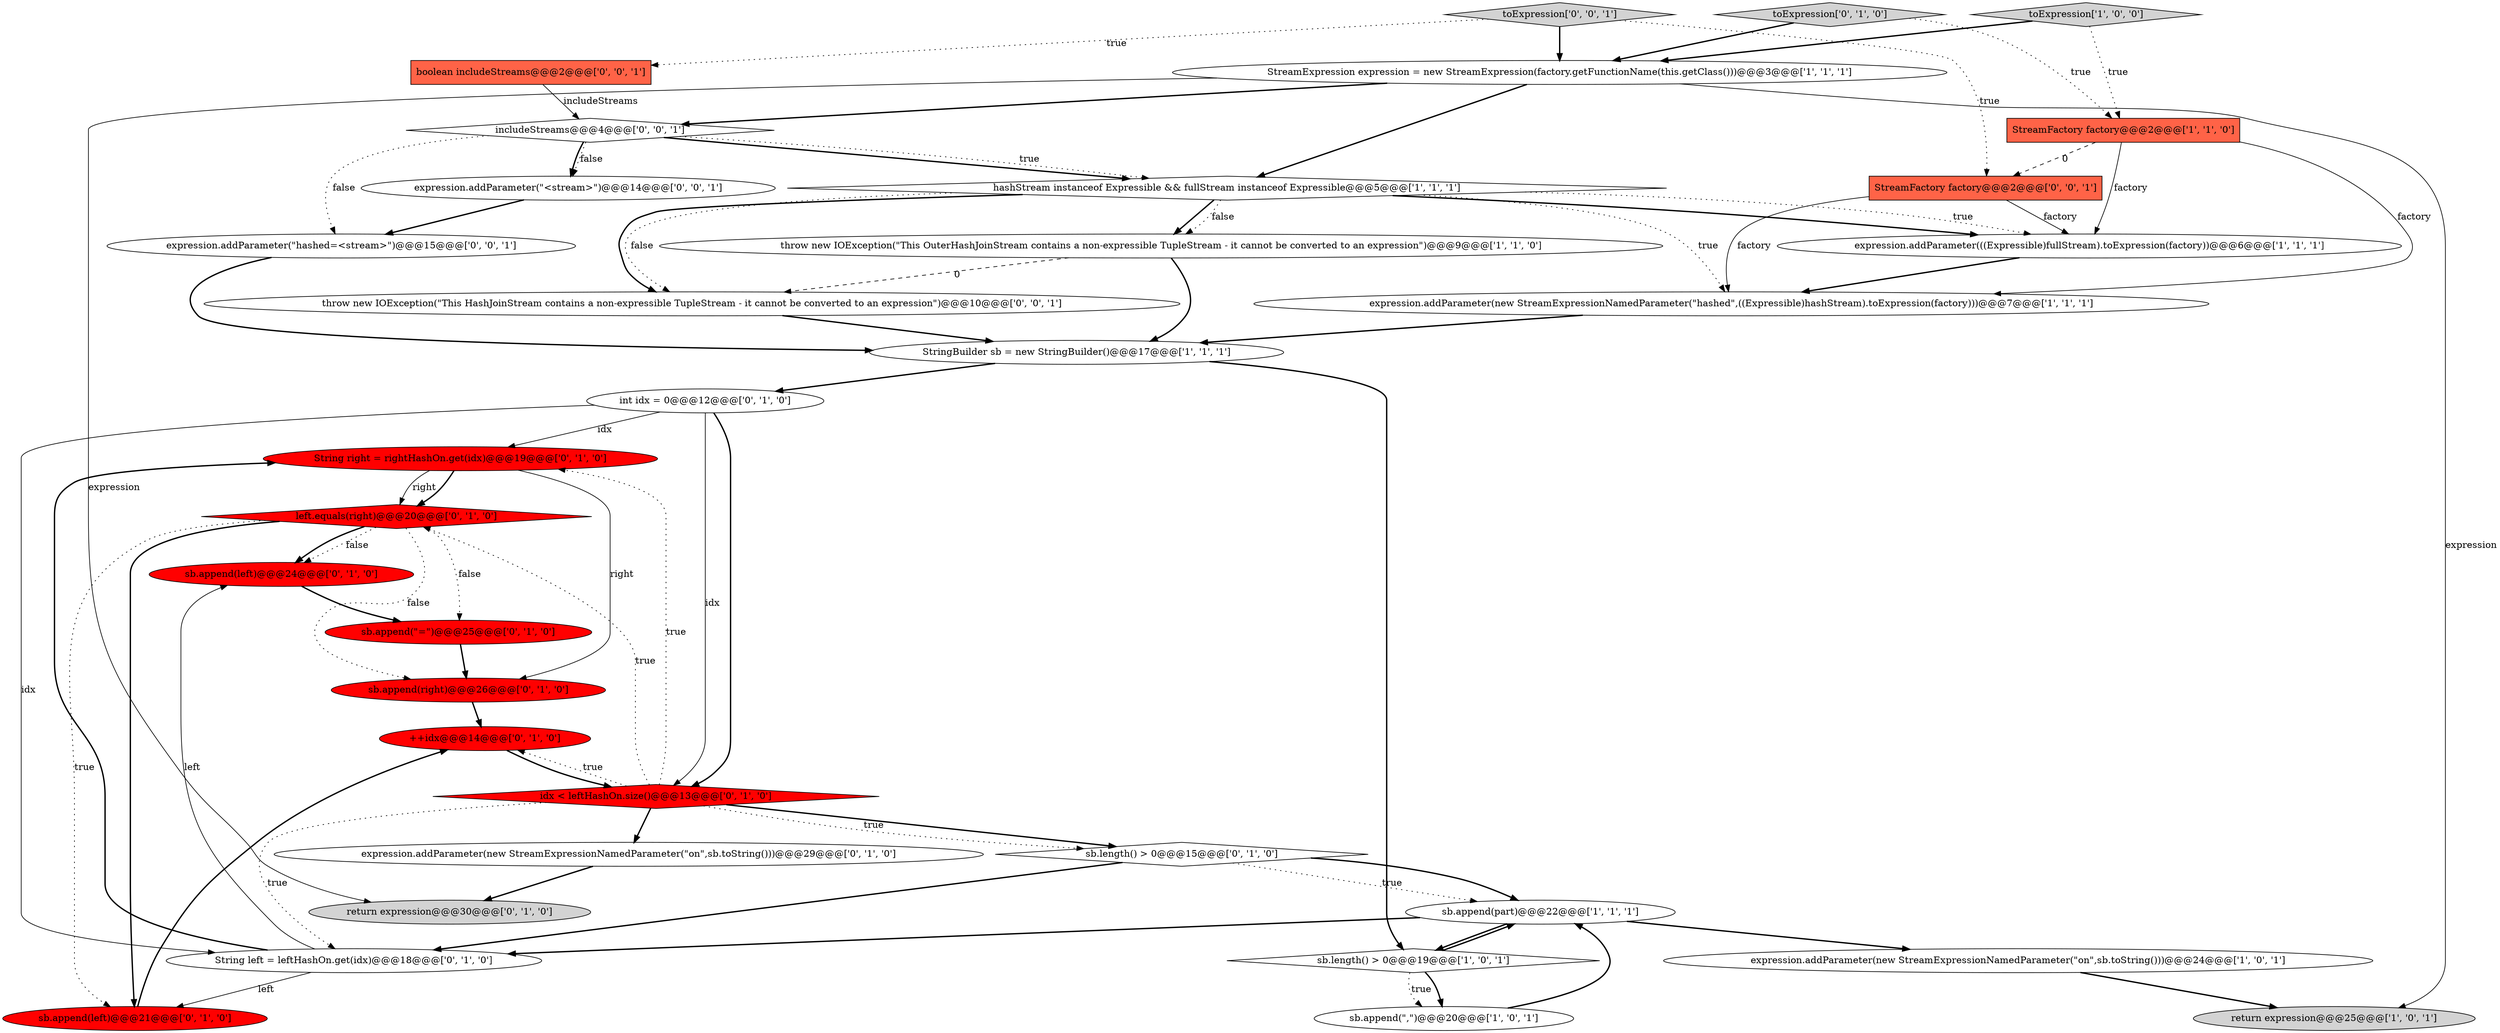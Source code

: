 digraph {
28 [style = filled, label = "boolean includeStreams@@@2@@@['0', '0', '1']", fillcolor = tomato, shape = box image = "AAA0AAABBB3BBB"];
8 [style = filled, label = "StreamFactory factory@@@2@@@['1', '1', '0']", fillcolor = tomato, shape = box image = "AAA0AAABBB1BBB"];
12 [style = filled, label = "expression.addParameter(new StreamExpressionNamedParameter(\"on\",sb.toString()))@@@24@@@['1', '0', '1']", fillcolor = white, shape = ellipse image = "AAA0AAABBB1BBB"];
24 [style = filled, label = "toExpression['0', '1', '0']", fillcolor = lightgray, shape = diamond image = "AAA0AAABBB2BBB"];
33 [style = filled, label = "toExpression['0', '0', '1']", fillcolor = lightgray, shape = diamond image = "AAA0AAABBB3BBB"];
17 [style = filled, label = "sb.length() > 0@@@15@@@['0', '1', '0']", fillcolor = white, shape = diamond image = "AAA0AAABBB2BBB"];
27 [style = filled, label = "expression.addParameter(\"<stream>\")@@@14@@@['0', '0', '1']", fillcolor = white, shape = ellipse image = "AAA0AAABBB3BBB"];
11 [style = filled, label = "expression.addParameter(new StreamExpressionNamedParameter(\"hashed\",((Expressible)hashStream).toExpression(factory)))@@@7@@@['1', '1', '1']", fillcolor = white, shape = ellipse image = "AAA0AAABBB1BBB"];
13 [style = filled, label = "String right = rightHashOn.get(idx)@@@19@@@['0', '1', '0']", fillcolor = red, shape = ellipse image = "AAA1AAABBB2BBB"];
20 [style = filled, label = "sb.append(left)@@@24@@@['0', '1', '0']", fillcolor = red, shape = ellipse image = "AAA1AAABBB2BBB"];
23 [style = filled, label = "String left = leftHashOn.get(idx)@@@18@@@['0', '1', '0']", fillcolor = white, shape = ellipse image = "AAA0AAABBB2BBB"];
18 [style = filled, label = "left.equals(right)@@@20@@@['0', '1', '0']", fillcolor = red, shape = diamond image = "AAA1AAABBB2BBB"];
22 [style = filled, label = "expression.addParameter(new StreamExpressionNamedParameter(\"on\",sb.toString()))@@@29@@@['0', '1', '0']", fillcolor = white, shape = ellipse image = "AAA0AAABBB2BBB"];
32 [style = filled, label = "expression.addParameter(\"hashed=<stream>\")@@@15@@@['0', '0', '1']", fillcolor = white, shape = ellipse image = "AAA0AAABBB3BBB"];
14 [style = filled, label = "++idx@@@14@@@['0', '1', '0']", fillcolor = red, shape = ellipse image = "AAA1AAABBB2BBB"];
5 [style = filled, label = "throw new IOException(\"This OuterHashJoinStream contains a non-expressible TupleStream - it cannot be converted to an expression\")@@@9@@@['1', '1', '0']", fillcolor = white, shape = ellipse image = "AAA0AAABBB1BBB"];
19 [style = filled, label = "sb.append(left)@@@21@@@['0', '1', '0']", fillcolor = red, shape = ellipse image = "AAA1AAABBB2BBB"];
31 [style = filled, label = "includeStreams@@@4@@@['0', '0', '1']", fillcolor = white, shape = diamond image = "AAA0AAABBB3BBB"];
9 [style = filled, label = "sb.append(\",\")@@@20@@@['1', '0', '1']", fillcolor = white, shape = ellipse image = "AAA0AAABBB1BBB"];
0 [style = filled, label = "StringBuilder sb = new StringBuilder()@@@17@@@['1', '1', '1']", fillcolor = white, shape = ellipse image = "AAA0AAABBB1BBB"];
6 [style = filled, label = "return expression@@@25@@@['1', '0', '1']", fillcolor = lightgray, shape = ellipse image = "AAA0AAABBB1BBB"];
3 [style = filled, label = "StreamExpression expression = new StreamExpression(factory.getFunctionName(this.getClass()))@@@3@@@['1', '1', '1']", fillcolor = white, shape = ellipse image = "AAA0AAABBB1BBB"];
21 [style = filled, label = "sb.append(\"=\")@@@25@@@['0', '1', '0']", fillcolor = red, shape = ellipse image = "AAA1AAABBB2BBB"];
25 [style = filled, label = "return expression@@@30@@@['0', '1', '0']", fillcolor = lightgray, shape = ellipse image = "AAA0AAABBB2BBB"];
30 [style = filled, label = "StreamFactory factory@@@2@@@['0', '0', '1']", fillcolor = tomato, shape = box image = "AAA0AAABBB3BBB"];
1 [style = filled, label = "toExpression['1', '0', '0']", fillcolor = lightgray, shape = diamond image = "AAA0AAABBB1BBB"];
29 [style = filled, label = "throw new IOException(\"This HashJoinStream contains a non-expressible TupleStream - it cannot be converted to an expression\")@@@10@@@['0', '0', '1']", fillcolor = white, shape = ellipse image = "AAA0AAABBB3BBB"];
26 [style = filled, label = "idx < leftHashOn.size()@@@13@@@['0', '1', '0']", fillcolor = red, shape = diamond image = "AAA1AAABBB2BBB"];
16 [style = filled, label = "int idx = 0@@@12@@@['0', '1', '0']", fillcolor = white, shape = ellipse image = "AAA0AAABBB2BBB"];
2 [style = filled, label = "sb.append(part)@@@22@@@['1', '1', '1']", fillcolor = white, shape = ellipse image = "AAA0AAABBB1BBB"];
7 [style = filled, label = "hashStream instanceof Expressible && fullStream instanceof Expressible@@@5@@@['1', '1', '1']", fillcolor = white, shape = diamond image = "AAA0AAABBB1BBB"];
15 [style = filled, label = "sb.append(right)@@@26@@@['0', '1', '0']", fillcolor = red, shape = ellipse image = "AAA1AAABBB2BBB"];
4 [style = filled, label = "sb.length() > 0@@@19@@@['1', '0', '1']", fillcolor = white, shape = diamond image = "AAA0AAABBB1BBB"];
10 [style = filled, label = "expression.addParameter(((Expressible)fullStream).toExpression(factory))@@@6@@@['1', '1', '1']", fillcolor = white, shape = ellipse image = "AAA0AAABBB1BBB"];
4->9 [style = bold, label=""];
22->25 [style = bold, label=""];
0->16 [style = bold, label=""];
31->32 [style = dotted, label="false"];
27->32 [style = bold, label=""];
7->29 [style = dotted, label="false"];
7->10 [style = dotted, label="true"];
33->3 [style = bold, label=""];
15->14 [style = bold, label=""];
26->17 [style = bold, label=""];
3->25 [style = solid, label="expression"];
7->10 [style = bold, label=""];
9->2 [style = bold, label=""];
3->31 [style = bold, label=""];
16->13 [style = solid, label="idx"];
21->15 [style = bold, label=""];
30->11 [style = solid, label="factory"];
3->6 [style = solid, label="expression"];
32->0 [style = bold, label=""];
33->28 [style = dotted, label="true"];
29->0 [style = bold, label=""];
1->3 [style = bold, label=""];
16->26 [style = bold, label=""];
18->19 [style = bold, label=""];
18->19 [style = dotted, label="true"];
26->23 [style = dotted, label="true"];
8->11 [style = solid, label="factory"];
4->2 [style = bold, label=""];
26->13 [style = dotted, label="true"];
18->20 [style = dotted, label="false"];
18->15 [style = dotted, label="false"];
5->29 [style = dashed, label="0"];
12->6 [style = bold, label=""];
2->4 [style = bold, label=""];
33->30 [style = dotted, label="true"];
17->23 [style = bold, label=""];
31->7 [style = bold, label=""];
18->21 [style = dotted, label="false"];
2->12 [style = bold, label=""];
26->22 [style = bold, label=""];
31->7 [style = dotted, label="true"];
20->21 [style = bold, label=""];
14->26 [style = bold, label=""];
2->23 [style = bold, label=""];
23->20 [style = solid, label="left"];
18->20 [style = bold, label=""];
7->5 [style = bold, label=""];
13->15 [style = solid, label="right"];
11->0 [style = bold, label=""];
19->14 [style = bold, label=""];
7->11 [style = dotted, label="true"];
17->2 [style = bold, label=""];
5->0 [style = bold, label=""];
3->7 [style = bold, label=""];
31->27 [style = bold, label=""];
0->4 [style = bold, label=""];
23->13 [style = bold, label=""];
23->19 [style = solid, label="left"];
26->14 [style = dotted, label="true"];
16->23 [style = solid, label="idx"];
26->17 [style = dotted, label="true"];
7->29 [style = bold, label=""];
1->8 [style = dotted, label="true"];
13->18 [style = solid, label="right"];
26->18 [style = dotted, label="true"];
8->30 [style = dashed, label="0"];
17->2 [style = dotted, label="true"];
16->26 [style = solid, label="idx"];
24->8 [style = dotted, label="true"];
30->10 [style = solid, label="factory"];
4->9 [style = dotted, label="true"];
7->5 [style = dotted, label="false"];
8->10 [style = solid, label="factory"];
28->31 [style = solid, label="includeStreams"];
24->3 [style = bold, label=""];
13->18 [style = bold, label=""];
10->11 [style = bold, label=""];
31->27 [style = dotted, label="false"];
}
